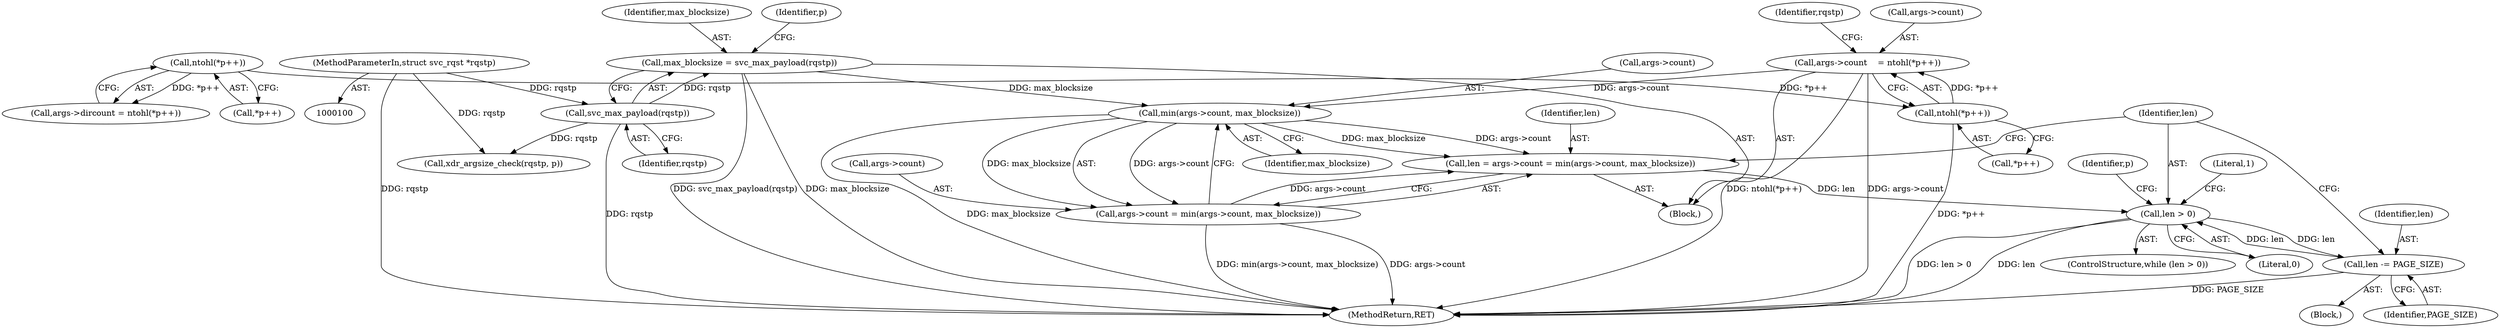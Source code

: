 digraph "0_linux_c70422f760c120480fee4de6c38804c72aa26bc1_7@pointer" {
"1000169" [label="(Call,min(args->count, max_blocksize))"];
"1000148" [label="(Call,args->count    = ntohl(*p++))"];
"1000152" [label="(Call,ntohl(*p++))"];
"1000144" [label="(Call,ntohl(*p++))"];
"1000107" [label="(Call,max_blocksize = svc_max_payload(rqstp))"];
"1000109" [label="(Call,svc_max_payload(rqstp))"];
"1000101" [label="(MethodParameterIn,struct svc_rqst *rqstp)"];
"1000163" [label="(Call,len = args->count = min(args->count, max_blocksize))"];
"1000175" [label="(Call,len > 0)"];
"1000198" [label="(Call,len -= PAGE_SIZE)"];
"1000165" [label="(Call,args->count = min(args->count, max_blocksize))"];
"1000166" [label="(Call,args->count)"];
"1000175" [label="(Call,len > 0)"];
"1000198" [label="(Call,len -= PAGE_SIZE)"];
"1000177" [label="(Literal,0)"];
"1000104" [label="(Block,)"];
"1000109" [label="(Call,svc_max_payload(rqstp))"];
"1000140" [label="(Call,args->dircount = ntohl(*p++))"];
"1000165" [label="(Call,args->count = min(args->count, max_blocksize))"];
"1000110" [label="(Identifier,rqstp)"];
"1000164" [label="(Identifier,len)"];
"1000101" [label="(MethodParameterIn,struct svc_rqst *rqstp)"];
"1000148" [label="(Call,args->count    = ntohl(*p++))"];
"1000108" [label="(Identifier,max_blocksize)"];
"1000169" [label="(Call,min(args->count, max_blocksize))"];
"1000203" [label="(MethodReturn,RET)"];
"1000200" [label="(Identifier,PAGE_SIZE)"];
"1000153" [label="(Call,*p++)"];
"1000178" [label="(Block,)"];
"1000107" [label="(Call,max_blocksize = svc_max_payload(rqstp))"];
"1000159" [label="(Identifier,rqstp)"];
"1000112" [label="(Identifier,p)"];
"1000163" [label="(Call,len = args->count = min(args->count, max_blocksize))"];
"1000202" [label="(Literal,1)"];
"1000149" [label="(Call,args->count)"];
"1000176" [label="(Identifier,len)"];
"1000170" [label="(Call,args->count)"];
"1000152" [label="(Call,ntohl(*p++))"];
"1000174" [label="(ControlStructure,while (len > 0))"];
"1000173" [label="(Identifier,max_blocksize)"];
"1000145" [label="(Call,*p++)"];
"1000158" [label="(Call,xdr_argsize_check(rqstp, p))"];
"1000199" [label="(Identifier,len)"];
"1000181" [label="(Identifier,p)"];
"1000144" [label="(Call,ntohl(*p++))"];
"1000169" -> "1000165"  [label="AST: "];
"1000169" -> "1000173"  [label="CFG: "];
"1000170" -> "1000169"  [label="AST: "];
"1000173" -> "1000169"  [label="AST: "];
"1000165" -> "1000169"  [label="CFG: "];
"1000169" -> "1000203"  [label="DDG: max_blocksize"];
"1000169" -> "1000163"  [label="DDG: args->count"];
"1000169" -> "1000163"  [label="DDG: max_blocksize"];
"1000169" -> "1000165"  [label="DDG: args->count"];
"1000169" -> "1000165"  [label="DDG: max_blocksize"];
"1000148" -> "1000169"  [label="DDG: args->count"];
"1000107" -> "1000169"  [label="DDG: max_blocksize"];
"1000148" -> "1000104"  [label="AST: "];
"1000148" -> "1000152"  [label="CFG: "];
"1000149" -> "1000148"  [label="AST: "];
"1000152" -> "1000148"  [label="AST: "];
"1000159" -> "1000148"  [label="CFG: "];
"1000148" -> "1000203"  [label="DDG: ntohl(*p++)"];
"1000148" -> "1000203"  [label="DDG: args->count"];
"1000152" -> "1000148"  [label="DDG: *p++"];
"1000152" -> "1000153"  [label="CFG: "];
"1000153" -> "1000152"  [label="AST: "];
"1000152" -> "1000203"  [label="DDG: *p++"];
"1000144" -> "1000152"  [label="DDG: *p++"];
"1000144" -> "1000140"  [label="AST: "];
"1000144" -> "1000145"  [label="CFG: "];
"1000145" -> "1000144"  [label="AST: "];
"1000140" -> "1000144"  [label="CFG: "];
"1000144" -> "1000140"  [label="DDG: *p++"];
"1000107" -> "1000104"  [label="AST: "];
"1000107" -> "1000109"  [label="CFG: "];
"1000108" -> "1000107"  [label="AST: "];
"1000109" -> "1000107"  [label="AST: "];
"1000112" -> "1000107"  [label="CFG: "];
"1000107" -> "1000203"  [label="DDG: max_blocksize"];
"1000107" -> "1000203"  [label="DDG: svc_max_payload(rqstp)"];
"1000109" -> "1000107"  [label="DDG: rqstp"];
"1000109" -> "1000110"  [label="CFG: "];
"1000110" -> "1000109"  [label="AST: "];
"1000109" -> "1000203"  [label="DDG: rqstp"];
"1000101" -> "1000109"  [label="DDG: rqstp"];
"1000109" -> "1000158"  [label="DDG: rqstp"];
"1000101" -> "1000100"  [label="AST: "];
"1000101" -> "1000203"  [label="DDG: rqstp"];
"1000101" -> "1000158"  [label="DDG: rqstp"];
"1000163" -> "1000104"  [label="AST: "];
"1000163" -> "1000165"  [label="CFG: "];
"1000164" -> "1000163"  [label="AST: "];
"1000165" -> "1000163"  [label="AST: "];
"1000176" -> "1000163"  [label="CFG: "];
"1000165" -> "1000163"  [label="DDG: args->count"];
"1000163" -> "1000175"  [label="DDG: len"];
"1000175" -> "1000174"  [label="AST: "];
"1000175" -> "1000177"  [label="CFG: "];
"1000176" -> "1000175"  [label="AST: "];
"1000177" -> "1000175"  [label="AST: "];
"1000181" -> "1000175"  [label="CFG: "];
"1000202" -> "1000175"  [label="CFG: "];
"1000175" -> "1000203"  [label="DDG: len"];
"1000175" -> "1000203"  [label="DDG: len > 0"];
"1000198" -> "1000175"  [label="DDG: len"];
"1000175" -> "1000198"  [label="DDG: len"];
"1000198" -> "1000178"  [label="AST: "];
"1000198" -> "1000200"  [label="CFG: "];
"1000199" -> "1000198"  [label="AST: "];
"1000200" -> "1000198"  [label="AST: "];
"1000176" -> "1000198"  [label="CFG: "];
"1000198" -> "1000203"  [label="DDG: PAGE_SIZE"];
"1000166" -> "1000165"  [label="AST: "];
"1000165" -> "1000203"  [label="DDG: min(args->count, max_blocksize)"];
"1000165" -> "1000203"  [label="DDG: args->count"];
}
